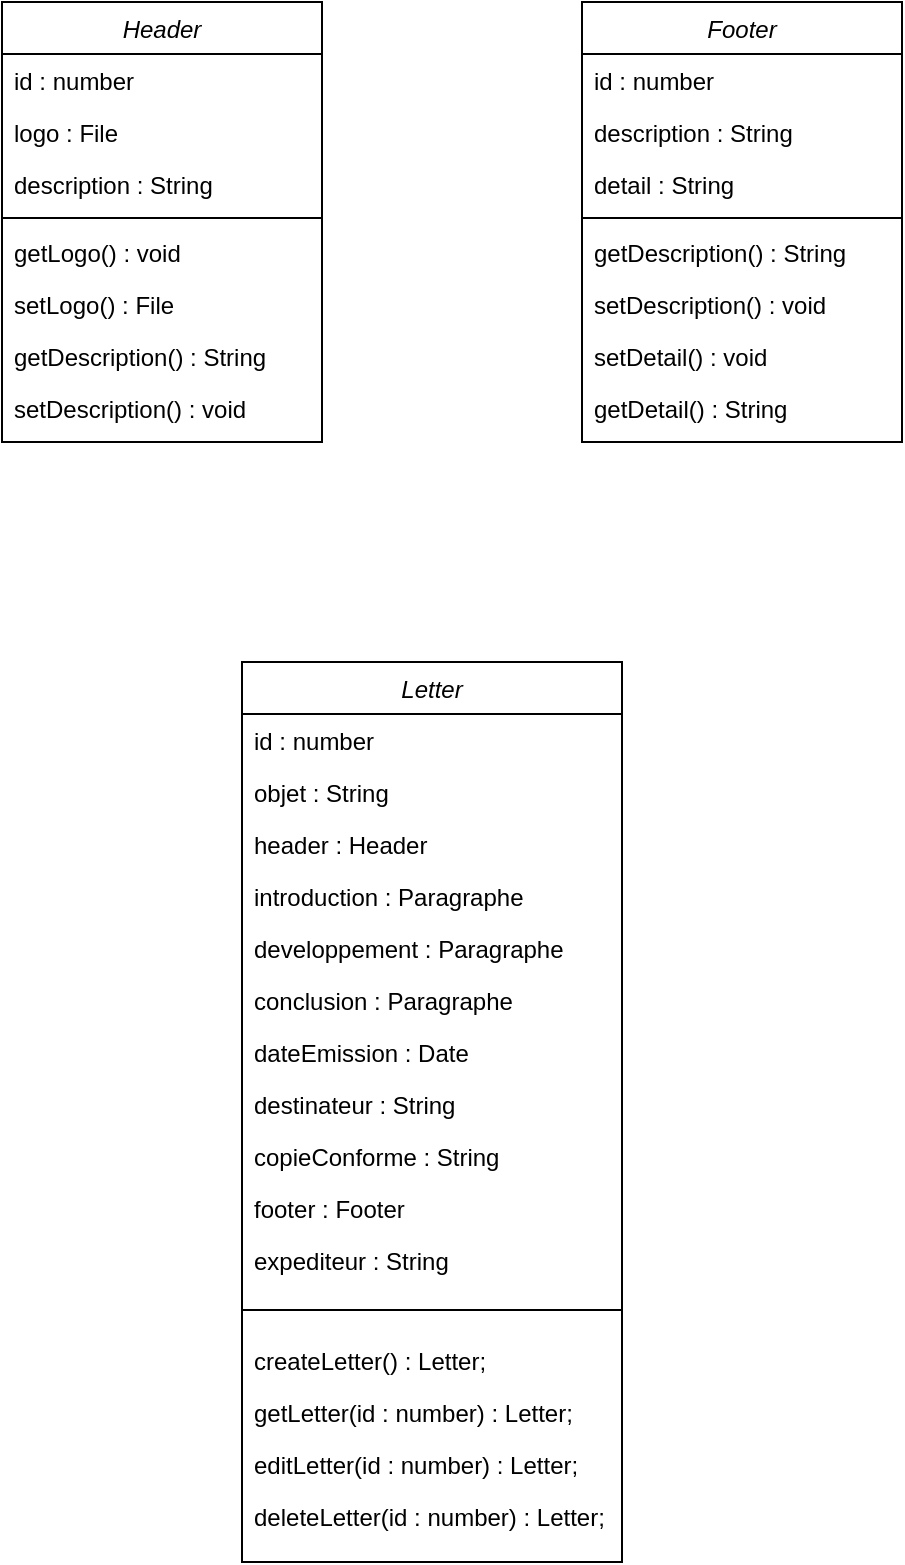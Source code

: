 <mxfile version="23.0.2" type="device">
  <diagram id="C5RBs43oDa-KdzZeNtuy" name="Page-1">
    <mxGraphModel dx="619" dy="581" grid="1" gridSize="10" guides="1" tooltips="1" connect="1" arrows="1" fold="1" page="1" pageScale="1" pageWidth="827" pageHeight="1169" math="0" shadow="0">
      <root>
        <mxCell id="WIyWlLk6GJQsqaUBKTNV-0" />
        <mxCell id="WIyWlLk6GJQsqaUBKTNV-1" parent="WIyWlLk6GJQsqaUBKTNV-0" />
        <mxCell id="zkfFHV4jXpPFQw0GAbJ--0" value="Header" style="swimlane;fontStyle=2;align=center;verticalAlign=top;childLayout=stackLayout;horizontal=1;startSize=26;horizontalStack=0;resizeParent=1;resizeLast=0;collapsible=1;marginBottom=0;rounded=0;shadow=0;strokeWidth=1;" parent="WIyWlLk6GJQsqaUBKTNV-1" vertex="1">
          <mxGeometry x="80" y="40" width="160" height="220" as="geometry">
            <mxRectangle x="230" y="140" width="160" height="26" as="alternateBounds" />
          </mxGeometry>
        </mxCell>
        <mxCell id="zkfFHV4jXpPFQw0GAbJ--1" value="id : number" style="text;align=left;verticalAlign=top;spacingLeft=4;spacingRight=4;overflow=hidden;rotatable=0;points=[[0,0.5],[1,0.5]];portConstraint=eastwest;" parent="zkfFHV4jXpPFQw0GAbJ--0" vertex="1">
          <mxGeometry y="26" width="160" height="26" as="geometry" />
        </mxCell>
        <mxCell id="zkfFHV4jXpPFQw0GAbJ--2" value="logo : File" style="text;align=left;verticalAlign=top;spacingLeft=4;spacingRight=4;overflow=hidden;rotatable=0;points=[[0,0.5],[1,0.5]];portConstraint=eastwest;rounded=0;shadow=0;html=0;" parent="zkfFHV4jXpPFQw0GAbJ--0" vertex="1">
          <mxGeometry y="52" width="160" height="26" as="geometry" />
        </mxCell>
        <mxCell id="hJ2OORvbs5HJYzGMRzCa-1" value="description : String" style="text;align=left;verticalAlign=top;spacingLeft=4;spacingRight=4;overflow=hidden;rotatable=0;points=[[0,0.5],[1,0.5]];portConstraint=eastwest;rounded=0;shadow=0;html=0;" vertex="1" parent="zkfFHV4jXpPFQw0GAbJ--0">
          <mxGeometry y="78" width="160" height="26" as="geometry" />
        </mxCell>
        <mxCell id="zkfFHV4jXpPFQw0GAbJ--4" value="" style="line;html=1;strokeWidth=1;align=left;verticalAlign=middle;spacingTop=-1;spacingLeft=3;spacingRight=3;rotatable=0;labelPosition=right;points=[];portConstraint=eastwest;" parent="zkfFHV4jXpPFQw0GAbJ--0" vertex="1">
          <mxGeometry y="104" width="160" height="8" as="geometry" />
        </mxCell>
        <mxCell id="hJ2OORvbs5HJYzGMRzCa-2" value="getLogo() : void" style="text;align=left;verticalAlign=top;spacingLeft=4;spacingRight=4;overflow=hidden;rotatable=0;points=[[0,0.5],[1,0.5]];portConstraint=eastwest;" vertex="1" parent="zkfFHV4jXpPFQw0GAbJ--0">
          <mxGeometry y="112" width="160" height="26" as="geometry" />
        </mxCell>
        <mxCell id="hJ2OORvbs5HJYzGMRzCa-21" value="setLogo() : File" style="text;align=left;verticalAlign=top;spacingLeft=4;spacingRight=4;overflow=hidden;rotatable=0;points=[[0,0.5],[1,0.5]];portConstraint=eastwest;" vertex="1" parent="zkfFHV4jXpPFQw0GAbJ--0">
          <mxGeometry y="138" width="160" height="26" as="geometry" />
        </mxCell>
        <mxCell id="hJ2OORvbs5HJYzGMRzCa-22" value="getDescription() : String" style="text;align=left;verticalAlign=top;spacingLeft=4;spacingRight=4;overflow=hidden;rotatable=0;points=[[0,0.5],[1,0.5]];portConstraint=eastwest;" vertex="1" parent="zkfFHV4jXpPFQw0GAbJ--0">
          <mxGeometry y="164" width="160" height="26" as="geometry" />
        </mxCell>
        <mxCell id="hJ2OORvbs5HJYzGMRzCa-23" value="setDescription() : void" style="text;align=left;verticalAlign=top;spacingLeft=4;spacingRight=4;overflow=hidden;rotatable=0;points=[[0,0.5],[1,0.5]];portConstraint=eastwest;" vertex="1" parent="zkfFHV4jXpPFQw0GAbJ--0">
          <mxGeometry y="190" width="160" height="26" as="geometry" />
        </mxCell>
        <mxCell id="hJ2OORvbs5HJYzGMRzCa-4" value="Letter" style="swimlane;fontStyle=2;align=center;verticalAlign=top;childLayout=stackLayout;horizontal=1;startSize=26;horizontalStack=0;resizeParent=1;resizeLast=0;collapsible=1;marginBottom=0;rounded=0;shadow=0;strokeWidth=1;" vertex="1" parent="WIyWlLk6GJQsqaUBKTNV-1">
          <mxGeometry x="200" y="370" width="190" height="450" as="geometry">
            <mxRectangle x="230" y="140" width="160" height="26" as="alternateBounds" />
          </mxGeometry>
        </mxCell>
        <mxCell id="hJ2OORvbs5HJYzGMRzCa-5" value="id : number" style="text;align=left;verticalAlign=top;spacingLeft=4;spacingRight=4;overflow=hidden;rotatable=0;points=[[0,0.5],[1,0.5]];portConstraint=eastwest;" vertex="1" parent="hJ2OORvbs5HJYzGMRzCa-4">
          <mxGeometry y="26" width="190" height="26" as="geometry" />
        </mxCell>
        <mxCell id="hJ2OORvbs5HJYzGMRzCa-6" value="objet : String" style="text;align=left;verticalAlign=top;spacingLeft=4;spacingRight=4;overflow=hidden;rotatable=0;points=[[0,0.5],[1,0.5]];portConstraint=eastwest;rounded=0;shadow=0;html=0;" vertex="1" parent="hJ2OORvbs5HJYzGMRzCa-4">
          <mxGeometry y="52" width="190" height="26" as="geometry" />
        </mxCell>
        <mxCell id="hJ2OORvbs5HJYzGMRzCa-7" value="header : Header" style="text;align=left;verticalAlign=top;spacingLeft=4;spacingRight=4;overflow=hidden;rotatable=0;points=[[0,0.5],[1,0.5]];portConstraint=eastwest;rounded=0;shadow=0;html=0;" vertex="1" parent="hJ2OORvbs5HJYzGMRzCa-4">
          <mxGeometry y="78" width="190" height="26" as="geometry" />
        </mxCell>
        <mxCell id="hJ2OORvbs5HJYzGMRzCa-8" value="introduction : Paragraphe" style="text;align=left;verticalAlign=top;spacingLeft=4;spacingRight=4;overflow=hidden;rotatable=0;points=[[0,0.5],[1,0.5]];portConstraint=eastwest;" vertex="1" parent="hJ2OORvbs5HJYzGMRzCa-4">
          <mxGeometry y="104" width="190" height="26" as="geometry" />
        </mxCell>
        <mxCell id="hJ2OORvbs5HJYzGMRzCa-46" value="developpement : Paragraphe" style="text;align=left;verticalAlign=top;spacingLeft=4;spacingRight=4;overflow=hidden;rotatable=0;points=[[0,0.5],[1,0.5]];portConstraint=eastwest;" vertex="1" parent="hJ2OORvbs5HJYzGMRzCa-4">
          <mxGeometry y="130" width="190" height="26" as="geometry" />
        </mxCell>
        <mxCell id="hJ2OORvbs5HJYzGMRzCa-47" value="conclusion : Paragraphe" style="text;align=left;verticalAlign=top;spacingLeft=4;spacingRight=4;overflow=hidden;rotatable=0;points=[[0,0.5],[1,0.5]];portConstraint=eastwest;" vertex="1" parent="hJ2OORvbs5HJYzGMRzCa-4">
          <mxGeometry y="156" width="190" height="26" as="geometry" />
        </mxCell>
        <mxCell id="hJ2OORvbs5HJYzGMRzCa-50" value="dateEmission : Date" style="text;align=left;verticalAlign=top;spacingLeft=4;spacingRight=4;overflow=hidden;rotatable=0;points=[[0,0.5],[1,0.5]];portConstraint=eastwest;" vertex="1" parent="hJ2OORvbs5HJYzGMRzCa-4">
          <mxGeometry y="182" width="190" height="26" as="geometry" />
        </mxCell>
        <mxCell id="hJ2OORvbs5HJYzGMRzCa-49" value="destinateur : String" style="text;align=left;verticalAlign=top;spacingLeft=4;spacingRight=4;overflow=hidden;rotatable=0;points=[[0,0.5],[1,0.5]];portConstraint=eastwest;" vertex="1" parent="hJ2OORvbs5HJYzGMRzCa-4">
          <mxGeometry y="208" width="190" height="26" as="geometry" />
        </mxCell>
        <mxCell id="hJ2OORvbs5HJYzGMRzCa-48" value="copieConforme : String" style="text;align=left;verticalAlign=top;spacingLeft=4;spacingRight=4;overflow=hidden;rotatable=0;points=[[0,0.5],[1,0.5]];portConstraint=eastwest;" vertex="1" parent="hJ2OORvbs5HJYzGMRzCa-4">
          <mxGeometry y="234" width="190" height="26" as="geometry" />
        </mxCell>
        <mxCell id="hJ2OORvbs5HJYzGMRzCa-9" value="footer : Footer" style="text;align=left;verticalAlign=top;spacingLeft=4;spacingRight=4;overflow=hidden;rotatable=0;points=[[0,0.5],[1,0.5]];portConstraint=eastwest;rounded=0;shadow=0;html=0;" vertex="1" parent="hJ2OORvbs5HJYzGMRzCa-4">
          <mxGeometry y="260" width="190" height="26" as="geometry" />
        </mxCell>
        <mxCell id="hJ2OORvbs5HJYzGMRzCa-64" value="expediteur : String" style="text;align=left;verticalAlign=top;spacingLeft=4;spacingRight=4;overflow=hidden;rotatable=0;points=[[0,0.5],[1,0.5]];portConstraint=eastwest;" vertex="1" parent="hJ2OORvbs5HJYzGMRzCa-4">
          <mxGeometry y="286" width="190" height="26" as="geometry" />
        </mxCell>
        <mxCell id="hJ2OORvbs5HJYzGMRzCa-10" value="" style="line;html=1;strokeWidth=1;align=left;verticalAlign=middle;spacingTop=-1;spacingLeft=3;spacingRight=3;rotatable=0;labelPosition=right;points=[];portConstraint=eastwest;" vertex="1" parent="hJ2OORvbs5HJYzGMRzCa-4">
          <mxGeometry y="312" width="190" height="24" as="geometry" />
        </mxCell>
        <mxCell id="hJ2OORvbs5HJYzGMRzCa-78" value="createLetter() : Letter;" style="text;align=left;verticalAlign=top;spacingLeft=4;spacingRight=4;overflow=hidden;rotatable=0;points=[[0,0.5],[1,0.5]];portConstraint=eastwest;" vertex="1" parent="hJ2OORvbs5HJYzGMRzCa-4">
          <mxGeometry y="336" width="190" height="26" as="geometry" />
        </mxCell>
        <mxCell id="hJ2OORvbs5HJYzGMRzCa-79" value="getLetter(id : number) : Letter;" style="text;align=left;verticalAlign=top;spacingLeft=4;spacingRight=4;overflow=hidden;rotatable=0;points=[[0,0.5],[1,0.5]];portConstraint=eastwest;" vertex="1" parent="hJ2OORvbs5HJYzGMRzCa-4">
          <mxGeometry y="362" width="190" height="26" as="geometry" />
        </mxCell>
        <mxCell id="hJ2OORvbs5HJYzGMRzCa-82" value="editLetter(id : number) : Letter;" style="text;align=left;verticalAlign=top;spacingLeft=4;spacingRight=4;overflow=hidden;rotatable=0;points=[[0,0.5],[1,0.5]];portConstraint=eastwest;" vertex="1" parent="hJ2OORvbs5HJYzGMRzCa-4">
          <mxGeometry y="388" width="190" height="26" as="geometry" />
        </mxCell>
        <mxCell id="hJ2OORvbs5HJYzGMRzCa-83" value="deleteLetter(id : number) : Letter;" style="text;align=left;verticalAlign=top;spacingLeft=4;spacingRight=4;overflow=hidden;rotatable=0;points=[[0,0.5],[1,0.5]];portConstraint=eastwest;" vertex="1" parent="hJ2OORvbs5HJYzGMRzCa-4">
          <mxGeometry y="414" width="190" height="26" as="geometry" />
        </mxCell>
        <mxCell id="hJ2OORvbs5HJYzGMRzCa-24" value="Footer" style="swimlane;fontStyle=2;align=center;verticalAlign=top;childLayout=stackLayout;horizontal=1;startSize=26;horizontalStack=0;resizeParent=1;resizeLast=0;collapsible=1;marginBottom=0;rounded=0;shadow=0;strokeWidth=1;" vertex="1" parent="WIyWlLk6GJQsqaUBKTNV-1">
          <mxGeometry x="370" y="40" width="160" height="220" as="geometry">
            <mxRectangle x="230" y="140" width="160" height="26" as="alternateBounds" />
          </mxGeometry>
        </mxCell>
        <mxCell id="hJ2OORvbs5HJYzGMRzCa-25" value="id : number" style="text;align=left;verticalAlign=top;spacingLeft=4;spacingRight=4;overflow=hidden;rotatable=0;points=[[0,0.5],[1,0.5]];portConstraint=eastwest;" vertex="1" parent="hJ2OORvbs5HJYzGMRzCa-24">
          <mxGeometry y="26" width="160" height="26" as="geometry" />
        </mxCell>
        <mxCell id="hJ2OORvbs5HJYzGMRzCa-27" value="description : String" style="text;align=left;verticalAlign=top;spacingLeft=4;spacingRight=4;overflow=hidden;rotatable=0;points=[[0,0.5],[1,0.5]];portConstraint=eastwest;rounded=0;shadow=0;html=0;" vertex="1" parent="hJ2OORvbs5HJYzGMRzCa-24">
          <mxGeometry y="52" width="160" height="26" as="geometry" />
        </mxCell>
        <mxCell id="hJ2OORvbs5HJYzGMRzCa-26" value="detail : String" style="text;align=left;verticalAlign=top;spacingLeft=4;spacingRight=4;overflow=hidden;rotatable=0;points=[[0,0.5],[1,0.5]];portConstraint=eastwest;rounded=0;shadow=0;html=0;" vertex="1" parent="hJ2OORvbs5HJYzGMRzCa-24">
          <mxGeometry y="78" width="160" height="26" as="geometry" />
        </mxCell>
        <mxCell id="hJ2OORvbs5HJYzGMRzCa-28" value="" style="line;html=1;strokeWidth=1;align=left;verticalAlign=middle;spacingTop=-1;spacingLeft=3;spacingRight=3;rotatable=0;labelPosition=right;points=[];portConstraint=eastwest;" vertex="1" parent="hJ2OORvbs5HJYzGMRzCa-24">
          <mxGeometry y="104" width="160" height="8" as="geometry" />
        </mxCell>
        <mxCell id="hJ2OORvbs5HJYzGMRzCa-31" value="getDescription() : String" style="text;align=left;verticalAlign=top;spacingLeft=4;spacingRight=4;overflow=hidden;rotatable=0;points=[[0,0.5],[1,0.5]];portConstraint=eastwest;" vertex="1" parent="hJ2OORvbs5HJYzGMRzCa-24">
          <mxGeometry y="112" width="160" height="26" as="geometry" />
        </mxCell>
        <mxCell id="hJ2OORvbs5HJYzGMRzCa-32" value="setDescription() : void" style="text;align=left;verticalAlign=top;spacingLeft=4;spacingRight=4;overflow=hidden;rotatable=0;points=[[0,0.5],[1,0.5]];portConstraint=eastwest;" vertex="1" parent="hJ2OORvbs5HJYzGMRzCa-24">
          <mxGeometry y="138" width="160" height="26" as="geometry" />
        </mxCell>
        <mxCell id="hJ2OORvbs5HJYzGMRzCa-34" value="setDetail() : void" style="text;align=left;verticalAlign=top;spacingLeft=4;spacingRight=4;overflow=hidden;rotatable=0;points=[[0,0.5],[1,0.5]];portConstraint=eastwest;" vertex="1" parent="hJ2OORvbs5HJYzGMRzCa-24">
          <mxGeometry y="164" width="160" height="26" as="geometry" />
        </mxCell>
        <mxCell id="hJ2OORvbs5HJYzGMRzCa-35" value="getDetail() : String" style="text;align=left;verticalAlign=top;spacingLeft=4;spacingRight=4;overflow=hidden;rotatable=0;points=[[0,0.5],[1,0.5]];portConstraint=eastwest;" vertex="1" parent="hJ2OORvbs5HJYzGMRzCa-24">
          <mxGeometry y="190" width="160" height="26" as="geometry" />
        </mxCell>
      </root>
    </mxGraphModel>
  </diagram>
</mxfile>
